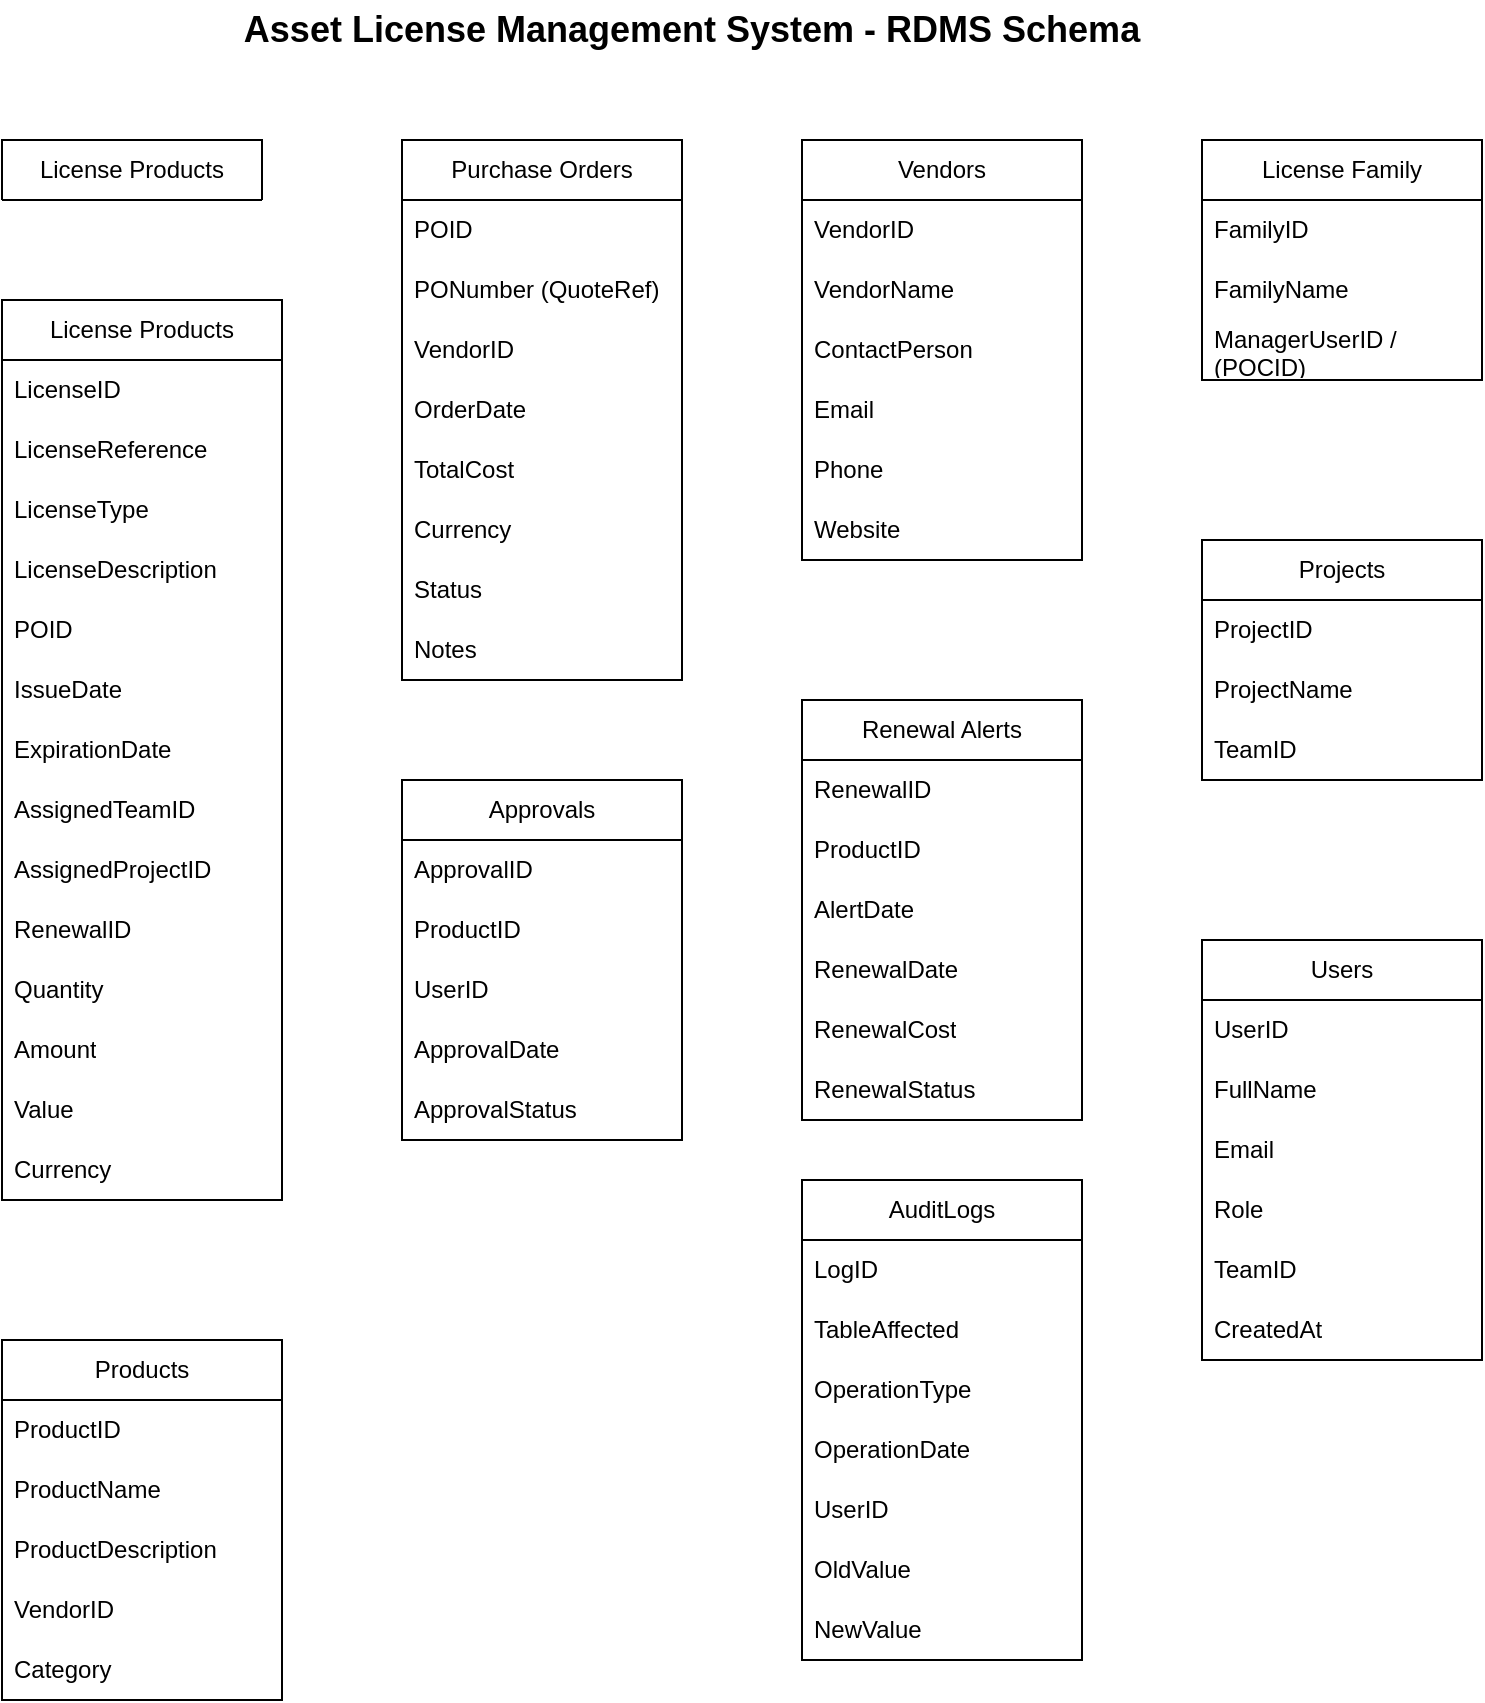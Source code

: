 <mxfile version="24.4.9" type="github">
  <diagram name="Page-1" id="AwN2NWTeC0Hqubax3E_a">
    <mxGraphModel dx="838" dy="867" grid="1" gridSize="10" guides="1" tooltips="1" connect="1" arrows="1" fold="1" page="1" pageScale="1" pageWidth="850" pageHeight="1100" math="0" shadow="0">
      <root>
        <mxCell id="0" />
        <mxCell id="1" parent="0" />
        <mxCell id="puOyItJ5hvdk8ejDy9fV-1" value="License Products" style="swimlane;fontStyle=0;childLayout=stackLayout;horizontal=1;startSize=30;horizontalStack=0;resizeParent=1;resizeParentMax=0;resizeLast=0;collapsible=1;marginBottom=0;whiteSpace=wrap;html=1;" vertex="1" collapsed="1" parent="1">
          <mxGeometry x="80" y="80" width="130" height="30" as="geometry">
            <mxRectangle x="80" y="80" width="140" height="510" as="alternateBounds" />
          </mxGeometry>
        </mxCell>
        <mxCell id="puOyItJ5hvdk8ejDy9fV-16" value="ProductID" style="text;strokeColor=none;fillColor=none;align=left;verticalAlign=middle;spacingLeft=4;spacingRight=4;overflow=hidden;points=[[0,0.5],[1,0.5]];portConstraint=eastwest;rotatable=0;whiteSpace=wrap;html=1;" vertex="1" parent="puOyItJ5hvdk8ejDy9fV-1">
          <mxGeometry y="30" width="140" height="30" as="geometry" />
        </mxCell>
        <mxCell id="puOyItJ5hvdk8ejDy9fV-2" value="ProductReference" style="text;strokeColor=none;fillColor=none;align=left;verticalAlign=middle;spacingLeft=4;spacingRight=4;overflow=hidden;points=[[0,0.5],[1,0.5]];portConstraint=eastwest;rotatable=0;whiteSpace=wrap;html=1;" vertex="1" parent="puOyItJ5hvdk8ejDy9fV-1">
          <mxGeometry y="60" width="140" height="30" as="geometry" />
        </mxCell>
        <mxCell id="puOyItJ5hvdk8ejDy9fV-17" value="ProductName" style="text;strokeColor=none;fillColor=none;align=left;verticalAlign=middle;spacingLeft=4;spacingRight=4;overflow=hidden;points=[[0,0.5],[1,0.5]];portConstraint=eastwest;rotatable=0;whiteSpace=wrap;html=1;" vertex="1" parent="puOyItJ5hvdk8ejDy9fV-1">
          <mxGeometry y="90" width="140" height="30" as="geometry" />
        </mxCell>
        <mxCell id="puOyItJ5hvdk8ejDy9fV-3" value="ProductDescription" style="text;strokeColor=none;fillColor=none;align=left;verticalAlign=middle;spacingLeft=4;spacingRight=4;overflow=hidden;points=[[0,0.5],[1,0.5]];portConstraint=eastwest;rotatable=0;whiteSpace=wrap;html=1;" vertex="1" parent="puOyItJ5hvdk8ejDy9fV-1">
          <mxGeometry y="120" width="140" height="30" as="geometry" />
        </mxCell>
        <mxCell id="puOyItJ5hvdk8ejDy9fV-15" value="VendorID" style="text;strokeColor=none;fillColor=none;align=left;verticalAlign=middle;spacingLeft=4;spacingRight=4;overflow=hidden;points=[[0,0.5],[1,0.5]];portConstraint=eastwest;rotatable=0;whiteSpace=wrap;html=1;" vertex="1" parent="puOyItJ5hvdk8ejDy9fV-1">
          <mxGeometry y="150" width="140" height="30" as="geometry" />
        </mxCell>
        <mxCell id="puOyItJ5hvdk8ejDy9fV-14" value="PurchaseOrderID" style="text;strokeColor=none;fillColor=none;align=left;verticalAlign=middle;spacingLeft=4;spacingRight=4;overflow=hidden;points=[[0,0.5],[1,0.5]];portConstraint=eastwest;rotatable=0;whiteSpace=wrap;html=1;" vertex="1" parent="puOyItJ5hvdk8ejDy9fV-1">
          <mxGeometry y="180" width="140" height="30" as="geometry" />
        </mxCell>
        <mxCell id="puOyItJ5hvdk8ejDy9fV-19" value="AssignedTeamID" style="text;strokeColor=none;fillColor=none;align=left;verticalAlign=middle;spacingLeft=4;spacingRight=4;overflow=hidden;points=[[0,0.5],[1,0.5]];portConstraint=eastwest;rotatable=0;whiteSpace=wrap;html=1;" vertex="1" parent="puOyItJ5hvdk8ejDy9fV-1">
          <mxGeometry y="210" width="140" height="30" as="geometry" />
        </mxCell>
        <mxCell id="puOyItJ5hvdk8ejDy9fV-20" value="AssignedProjectID" style="text;strokeColor=none;fillColor=none;align=left;verticalAlign=middle;spacingLeft=4;spacingRight=4;overflow=hidden;points=[[0,0.5],[1,0.5]];portConstraint=eastwest;rotatable=0;whiteSpace=wrap;html=1;" vertex="1" parent="puOyItJ5hvdk8ejDy9fV-1">
          <mxGeometry y="240" width="140" height="30" as="geometry" />
        </mxCell>
        <mxCell id="puOyItJ5hvdk8ejDy9fV-21" value="ActivationDate" style="text;strokeColor=none;fillColor=none;align=left;verticalAlign=middle;spacingLeft=4;spacingRight=4;overflow=hidden;points=[[0,0.5],[1,0.5]];portConstraint=eastwest;rotatable=0;whiteSpace=wrap;html=1;" vertex="1" parent="puOyItJ5hvdk8ejDy9fV-1">
          <mxGeometry y="270" width="140" height="30" as="geometry" />
        </mxCell>
        <mxCell id="puOyItJ5hvdk8ejDy9fV-22" value="ExpirationDate" style="text;strokeColor=none;fillColor=none;align=left;verticalAlign=middle;spacingLeft=4;spacingRight=4;overflow=hidden;points=[[0,0.5],[1,0.5]];portConstraint=eastwest;rotatable=0;whiteSpace=wrap;html=1;" vertex="1" parent="puOyItJ5hvdk8ejDy9fV-1">
          <mxGeometry y="300" width="140" height="30" as="geometry" />
        </mxCell>
        <mxCell id="puOyItJ5hvdk8ejDy9fV-23" value="LicenseType" style="text;strokeColor=none;fillColor=none;align=left;verticalAlign=middle;spacingLeft=4;spacingRight=4;overflow=hidden;points=[[0,0.5],[1,0.5]];portConstraint=eastwest;rotatable=0;whiteSpace=wrap;html=1;" vertex="1" parent="puOyItJ5hvdk8ejDy9fV-1">
          <mxGeometry y="330" width="140" height="30" as="geometry" />
        </mxCell>
        <mxCell id="puOyItJ5hvdk8ejDy9fV-24" value="RenewalID" style="text;strokeColor=none;fillColor=none;align=left;verticalAlign=middle;spacingLeft=4;spacingRight=4;overflow=hidden;points=[[0,0.5],[1,0.5]];portConstraint=eastwest;rotatable=0;whiteSpace=wrap;html=1;" vertex="1" parent="puOyItJ5hvdk8ejDy9fV-1">
          <mxGeometry y="360" width="140" height="30" as="geometry" />
        </mxCell>
        <mxCell id="puOyItJ5hvdk8ejDy9fV-18" value="Quantity" style="text;strokeColor=none;fillColor=none;align=left;verticalAlign=middle;spacingLeft=4;spacingRight=4;overflow=hidden;points=[[0,0.5],[1,0.5]];portConstraint=eastwest;rotatable=0;whiteSpace=wrap;html=1;" vertex="1" parent="puOyItJ5hvdk8ejDy9fV-1">
          <mxGeometry y="390" width="140" height="30" as="geometry" />
        </mxCell>
        <mxCell id="puOyItJ5hvdk8ejDy9fV-26" value="Amount" style="text;strokeColor=none;fillColor=none;align=left;verticalAlign=middle;spacingLeft=4;spacingRight=4;overflow=hidden;points=[[0,0.5],[1,0.5]];portConstraint=eastwest;rotatable=0;whiteSpace=wrap;html=1;" vertex="1" parent="puOyItJ5hvdk8ejDy9fV-1">
          <mxGeometry y="420" width="140" height="30" as="geometry" />
        </mxCell>
        <mxCell id="puOyItJ5hvdk8ejDy9fV-25" value="Value" style="text;strokeColor=none;fillColor=none;align=left;verticalAlign=middle;spacingLeft=4;spacingRight=4;overflow=hidden;points=[[0,0.5],[1,0.5]];portConstraint=eastwest;rotatable=0;whiteSpace=wrap;html=1;" vertex="1" parent="puOyItJ5hvdk8ejDy9fV-1">
          <mxGeometry y="450" width="140" height="30" as="geometry" />
        </mxCell>
        <mxCell id="puOyItJ5hvdk8ejDy9fV-27" value="Currency" style="text;strokeColor=none;fillColor=none;align=left;verticalAlign=middle;spacingLeft=4;spacingRight=4;overflow=hidden;points=[[0,0.5],[1,0.5]];portConstraint=eastwest;rotatable=0;whiteSpace=wrap;html=1;" vertex="1" parent="puOyItJ5hvdk8ejDy9fV-1">
          <mxGeometry y="480" width="140" height="30" as="geometry" />
        </mxCell>
        <mxCell id="puOyItJ5hvdk8ejDy9fV-5" value="Purchase Orders" style="swimlane;fontStyle=0;childLayout=stackLayout;horizontal=1;startSize=30;horizontalStack=0;resizeParent=1;resizeParentMax=0;resizeLast=0;collapsible=1;marginBottom=0;whiteSpace=wrap;html=1;" vertex="1" parent="1">
          <mxGeometry x="280" y="80" width="140" height="270" as="geometry" />
        </mxCell>
        <mxCell id="puOyItJ5hvdk8ejDy9fV-6" value="POID" style="text;strokeColor=none;fillColor=none;align=left;verticalAlign=middle;spacingLeft=4;spacingRight=4;overflow=hidden;points=[[0,0.5],[1,0.5]];portConstraint=eastwest;rotatable=0;whiteSpace=wrap;html=1;" vertex="1" parent="puOyItJ5hvdk8ejDy9fV-5">
          <mxGeometry y="30" width="140" height="30" as="geometry" />
        </mxCell>
        <mxCell id="puOyItJ5hvdk8ejDy9fV-37" value="PONumber (QuoteRef)" style="text;strokeColor=none;fillColor=none;align=left;verticalAlign=middle;spacingLeft=4;spacingRight=4;overflow=hidden;points=[[0,0.5],[1,0.5]];portConstraint=eastwest;rotatable=0;whiteSpace=wrap;html=1;" vertex="1" parent="puOyItJ5hvdk8ejDy9fV-5">
          <mxGeometry y="60" width="140" height="30" as="geometry" />
        </mxCell>
        <mxCell id="puOyItJ5hvdk8ejDy9fV-36" value="VendorID" style="text;strokeColor=none;fillColor=none;align=left;verticalAlign=middle;spacingLeft=4;spacingRight=4;overflow=hidden;points=[[0,0.5],[1,0.5]];portConstraint=eastwest;rotatable=0;whiteSpace=wrap;html=1;" vertex="1" parent="puOyItJ5hvdk8ejDy9fV-5">
          <mxGeometry y="90" width="140" height="30" as="geometry" />
        </mxCell>
        <mxCell id="puOyItJ5hvdk8ejDy9fV-35" value="OrderDate" style="text;strokeColor=none;fillColor=none;align=left;verticalAlign=middle;spacingLeft=4;spacingRight=4;overflow=hidden;points=[[0,0.5],[1,0.5]];portConstraint=eastwest;rotatable=0;whiteSpace=wrap;html=1;" vertex="1" parent="puOyItJ5hvdk8ejDy9fV-5">
          <mxGeometry y="120" width="140" height="30" as="geometry" />
        </mxCell>
        <mxCell id="puOyItJ5hvdk8ejDy9fV-34" value="TotalCost" style="text;strokeColor=none;fillColor=none;align=left;verticalAlign=middle;spacingLeft=4;spacingRight=4;overflow=hidden;points=[[0,0.5],[1,0.5]];portConstraint=eastwest;rotatable=0;whiteSpace=wrap;html=1;" vertex="1" parent="puOyItJ5hvdk8ejDy9fV-5">
          <mxGeometry y="150" width="140" height="30" as="geometry" />
        </mxCell>
        <mxCell id="puOyItJ5hvdk8ejDy9fV-33" value="Currency" style="text;strokeColor=none;fillColor=none;align=left;verticalAlign=middle;spacingLeft=4;spacingRight=4;overflow=hidden;points=[[0,0.5],[1,0.5]];portConstraint=eastwest;rotatable=0;whiteSpace=wrap;html=1;" vertex="1" parent="puOyItJ5hvdk8ejDy9fV-5">
          <mxGeometry y="180" width="140" height="30" as="geometry" />
        </mxCell>
        <mxCell id="puOyItJ5hvdk8ejDy9fV-32" value="Status" style="text;strokeColor=none;fillColor=none;align=left;verticalAlign=middle;spacingLeft=4;spacingRight=4;overflow=hidden;points=[[0,0.5],[1,0.5]];portConstraint=eastwest;rotatable=0;whiteSpace=wrap;html=1;" vertex="1" parent="puOyItJ5hvdk8ejDy9fV-5">
          <mxGeometry y="210" width="140" height="30" as="geometry" />
        </mxCell>
        <mxCell id="puOyItJ5hvdk8ejDy9fV-31" value="Notes" style="text;strokeColor=none;fillColor=none;align=left;verticalAlign=middle;spacingLeft=4;spacingRight=4;overflow=hidden;points=[[0,0.5],[1,0.5]];portConstraint=eastwest;rotatable=0;whiteSpace=wrap;html=1;" vertex="1" parent="puOyItJ5hvdk8ejDy9fV-5">
          <mxGeometry y="240" width="140" height="30" as="geometry" />
        </mxCell>
        <mxCell id="puOyItJ5hvdk8ejDy9fV-8" value="Vendors" style="swimlane;fontStyle=0;childLayout=stackLayout;horizontal=1;startSize=30;horizontalStack=0;resizeParent=1;resizeParentMax=0;resizeLast=0;collapsible=1;marginBottom=0;whiteSpace=wrap;html=1;" vertex="1" parent="1">
          <mxGeometry x="480" y="80" width="140" height="210" as="geometry" />
        </mxCell>
        <mxCell id="puOyItJ5hvdk8ejDy9fV-9" value="VendorID" style="text;strokeColor=none;fillColor=none;align=left;verticalAlign=middle;spacingLeft=4;spacingRight=4;overflow=hidden;points=[[0,0.5],[1,0.5]];portConstraint=eastwest;rotatable=0;whiteSpace=wrap;html=1;" vertex="1" parent="puOyItJ5hvdk8ejDy9fV-8">
          <mxGeometry y="30" width="140" height="30" as="geometry" />
        </mxCell>
        <mxCell id="puOyItJ5hvdk8ejDy9fV-10" value="VendorName" style="text;strokeColor=none;fillColor=none;align=left;verticalAlign=middle;spacingLeft=4;spacingRight=4;overflow=hidden;points=[[0,0.5],[1,0.5]];portConstraint=eastwest;rotatable=0;whiteSpace=wrap;html=1;" vertex="1" parent="puOyItJ5hvdk8ejDy9fV-8">
          <mxGeometry y="60" width="140" height="30" as="geometry" />
        </mxCell>
        <mxCell id="puOyItJ5hvdk8ejDy9fV-11" value="ContactPerson" style="text;strokeColor=none;fillColor=none;align=left;verticalAlign=middle;spacingLeft=4;spacingRight=4;overflow=hidden;points=[[0,0.5],[1,0.5]];portConstraint=eastwest;rotatable=0;whiteSpace=wrap;html=1;" vertex="1" parent="puOyItJ5hvdk8ejDy9fV-8">
          <mxGeometry y="90" width="140" height="30" as="geometry" />
        </mxCell>
        <mxCell id="puOyItJ5hvdk8ejDy9fV-13" value="Email" style="text;strokeColor=none;fillColor=none;align=left;verticalAlign=middle;spacingLeft=4;spacingRight=4;overflow=hidden;points=[[0,0.5],[1,0.5]];portConstraint=eastwest;rotatable=0;whiteSpace=wrap;html=1;" vertex="1" parent="puOyItJ5hvdk8ejDy9fV-8">
          <mxGeometry y="120" width="140" height="30" as="geometry" />
        </mxCell>
        <mxCell id="puOyItJ5hvdk8ejDy9fV-41" value="Phone" style="text;strokeColor=none;fillColor=none;align=left;verticalAlign=middle;spacingLeft=4;spacingRight=4;overflow=hidden;points=[[0,0.5],[1,0.5]];portConstraint=eastwest;rotatable=0;whiteSpace=wrap;html=1;" vertex="1" parent="puOyItJ5hvdk8ejDy9fV-8">
          <mxGeometry y="150" width="140" height="30" as="geometry" />
        </mxCell>
        <mxCell id="puOyItJ5hvdk8ejDy9fV-40" value="Website" style="text;strokeColor=none;fillColor=none;align=left;verticalAlign=middle;spacingLeft=4;spacingRight=4;overflow=hidden;points=[[0,0.5],[1,0.5]];portConstraint=eastwest;rotatable=0;whiteSpace=wrap;html=1;" vertex="1" parent="puOyItJ5hvdk8ejDy9fV-8">
          <mxGeometry y="180" width="140" height="30" as="geometry" />
        </mxCell>
        <mxCell id="puOyItJ5hvdk8ejDy9fV-43" value="License Family" style="swimlane;fontStyle=0;childLayout=stackLayout;horizontal=1;startSize=30;horizontalStack=0;resizeParent=1;resizeParentMax=0;resizeLast=0;collapsible=1;marginBottom=0;whiteSpace=wrap;html=1;" vertex="1" parent="1">
          <mxGeometry x="680" y="80" width="140" height="120" as="geometry" />
        </mxCell>
        <mxCell id="puOyItJ5hvdk8ejDy9fV-44" value="FamilyID" style="text;strokeColor=none;fillColor=none;align=left;verticalAlign=middle;spacingLeft=4;spacingRight=4;overflow=hidden;points=[[0,0.5],[1,0.5]];portConstraint=eastwest;rotatable=0;whiteSpace=wrap;html=1;" vertex="1" parent="puOyItJ5hvdk8ejDy9fV-43">
          <mxGeometry y="30" width="140" height="30" as="geometry" />
        </mxCell>
        <mxCell id="puOyItJ5hvdk8ejDy9fV-45" value="FamilyName" style="text;strokeColor=none;fillColor=none;align=left;verticalAlign=middle;spacingLeft=4;spacingRight=4;overflow=hidden;points=[[0,0.5],[1,0.5]];portConstraint=eastwest;rotatable=0;whiteSpace=wrap;html=1;" vertex="1" parent="puOyItJ5hvdk8ejDy9fV-43">
          <mxGeometry y="60" width="140" height="30" as="geometry" />
        </mxCell>
        <mxCell id="puOyItJ5hvdk8ejDy9fV-46" value="ManagerUserID /&amp;nbsp; (POCID)" style="text;strokeColor=none;fillColor=none;align=left;verticalAlign=middle;spacingLeft=4;spacingRight=4;overflow=hidden;points=[[0,0.5],[1,0.5]];portConstraint=eastwest;rotatable=0;whiteSpace=wrap;html=1;" vertex="1" parent="puOyItJ5hvdk8ejDy9fV-43">
          <mxGeometry y="90" width="140" height="30" as="geometry" />
        </mxCell>
        <mxCell id="puOyItJ5hvdk8ejDy9fV-51" value="Projects" style="swimlane;fontStyle=0;childLayout=stackLayout;horizontal=1;startSize=30;horizontalStack=0;resizeParent=1;resizeParentMax=0;resizeLast=0;collapsible=1;marginBottom=0;whiteSpace=wrap;html=1;" vertex="1" parent="1">
          <mxGeometry x="680" y="280" width="140" height="120" as="geometry" />
        </mxCell>
        <mxCell id="puOyItJ5hvdk8ejDy9fV-52" value="ProjectID" style="text;strokeColor=none;fillColor=none;align=left;verticalAlign=middle;spacingLeft=4;spacingRight=4;overflow=hidden;points=[[0,0.5],[1,0.5]];portConstraint=eastwest;rotatable=0;whiteSpace=wrap;html=1;" vertex="1" parent="puOyItJ5hvdk8ejDy9fV-51">
          <mxGeometry y="30" width="140" height="30" as="geometry" />
        </mxCell>
        <mxCell id="puOyItJ5hvdk8ejDy9fV-53" value="ProjectName" style="text;strokeColor=none;fillColor=none;align=left;verticalAlign=middle;spacingLeft=4;spacingRight=4;overflow=hidden;points=[[0,0.5],[1,0.5]];portConstraint=eastwest;rotatable=0;whiteSpace=wrap;html=1;" vertex="1" parent="puOyItJ5hvdk8ejDy9fV-51">
          <mxGeometry y="60" width="140" height="30" as="geometry" />
        </mxCell>
        <mxCell id="puOyItJ5hvdk8ejDy9fV-54" value="TeamID" style="text;strokeColor=none;fillColor=none;align=left;verticalAlign=middle;spacingLeft=4;spacingRight=4;overflow=hidden;points=[[0,0.5],[1,0.5]];portConstraint=eastwest;rotatable=0;whiteSpace=wrap;html=1;" vertex="1" parent="puOyItJ5hvdk8ejDy9fV-51">
          <mxGeometry y="90" width="140" height="30" as="geometry" />
        </mxCell>
        <mxCell id="puOyItJ5hvdk8ejDy9fV-56" value="Users" style="swimlane;fontStyle=0;childLayout=stackLayout;horizontal=1;startSize=30;horizontalStack=0;resizeParent=1;resizeParentMax=0;resizeLast=0;collapsible=1;marginBottom=0;whiteSpace=wrap;html=1;" vertex="1" parent="1">
          <mxGeometry x="680" y="480" width="140" height="210" as="geometry" />
        </mxCell>
        <mxCell id="puOyItJ5hvdk8ejDy9fV-57" value="UserID" style="text;strokeColor=none;fillColor=none;align=left;verticalAlign=middle;spacingLeft=4;spacingRight=4;overflow=hidden;points=[[0,0.5],[1,0.5]];portConstraint=eastwest;rotatable=0;whiteSpace=wrap;html=1;" vertex="1" parent="puOyItJ5hvdk8ejDy9fV-56">
          <mxGeometry y="30" width="140" height="30" as="geometry" />
        </mxCell>
        <mxCell id="puOyItJ5hvdk8ejDy9fV-58" value="FullName" style="text;strokeColor=none;fillColor=none;align=left;verticalAlign=middle;spacingLeft=4;spacingRight=4;overflow=hidden;points=[[0,0.5],[1,0.5]];portConstraint=eastwest;rotatable=0;whiteSpace=wrap;html=1;" vertex="1" parent="puOyItJ5hvdk8ejDy9fV-56">
          <mxGeometry y="60" width="140" height="30" as="geometry" />
        </mxCell>
        <mxCell id="puOyItJ5hvdk8ejDy9fV-59" value="Email" style="text;strokeColor=none;fillColor=none;align=left;verticalAlign=middle;spacingLeft=4;spacingRight=4;overflow=hidden;points=[[0,0.5],[1,0.5]];portConstraint=eastwest;rotatable=0;whiteSpace=wrap;html=1;" vertex="1" parent="puOyItJ5hvdk8ejDy9fV-56">
          <mxGeometry y="90" width="140" height="30" as="geometry" />
        </mxCell>
        <mxCell id="puOyItJ5hvdk8ejDy9fV-60" value="Role" style="text;strokeColor=none;fillColor=none;align=left;verticalAlign=middle;spacingLeft=4;spacingRight=4;overflow=hidden;points=[[0,0.5],[1,0.5]];portConstraint=eastwest;rotatable=0;whiteSpace=wrap;html=1;" vertex="1" parent="puOyItJ5hvdk8ejDy9fV-56">
          <mxGeometry y="120" width="140" height="30" as="geometry" />
        </mxCell>
        <mxCell id="puOyItJ5hvdk8ejDy9fV-71" value="TeamID" style="text;strokeColor=none;fillColor=none;align=left;verticalAlign=middle;spacingLeft=4;spacingRight=4;overflow=hidden;points=[[0,0.5],[1,0.5]];portConstraint=eastwest;rotatable=0;whiteSpace=wrap;html=1;" vertex="1" parent="puOyItJ5hvdk8ejDy9fV-56">
          <mxGeometry y="150" width="140" height="30" as="geometry" />
        </mxCell>
        <mxCell id="puOyItJ5hvdk8ejDy9fV-70" value="CreatedAt" style="text;strokeColor=none;fillColor=none;align=left;verticalAlign=middle;spacingLeft=4;spacingRight=4;overflow=hidden;points=[[0,0.5],[1,0.5]];portConstraint=eastwest;rotatable=0;whiteSpace=wrap;html=1;" vertex="1" parent="puOyItJ5hvdk8ejDy9fV-56">
          <mxGeometry y="180" width="140" height="30" as="geometry" />
        </mxCell>
        <mxCell id="puOyItJ5hvdk8ejDy9fV-61" value="Renewal Alerts" style="swimlane;fontStyle=0;childLayout=stackLayout;horizontal=1;startSize=30;horizontalStack=0;resizeParent=1;resizeParentMax=0;resizeLast=0;collapsible=1;marginBottom=0;whiteSpace=wrap;html=1;" vertex="1" parent="1">
          <mxGeometry x="480" y="360" width="140" height="210" as="geometry" />
        </mxCell>
        <mxCell id="puOyItJ5hvdk8ejDy9fV-62" value="RenewalID" style="text;strokeColor=none;fillColor=none;align=left;verticalAlign=middle;spacingLeft=4;spacingRight=4;overflow=hidden;points=[[0,0.5],[1,0.5]];portConstraint=eastwest;rotatable=0;whiteSpace=wrap;html=1;" vertex="1" parent="puOyItJ5hvdk8ejDy9fV-61">
          <mxGeometry y="30" width="140" height="30" as="geometry" />
        </mxCell>
        <mxCell id="puOyItJ5hvdk8ejDy9fV-63" value="ProductID" style="text;strokeColor=none;fillColor=none;align=left;verticalAlign=middle;spacingLeft=4;spacingRight=4;overflow=hidden;points=[[0,0.5],[1,0.5]];portConstraint=eastwest;rotatable=0;whiteSpace=wrap;html=1;" vertex="1" parent="puOyItJ5hvdk8ejDy9fV-61">
          <mxGeometry y="60" width="140" height="30" as="geometry" />
        </mxCell>
        <mxCell id="puOyItJ5hvdk8ejDy9fV-64" value="AlertDate" style="text;strokeColor=none;fillColor=none;align=left;verticalAlign=middle;spacingLeft=4;spacingRight=4;overflow=hidden;points=[[0,0.5],[1,0.5]];portConstraint=eastwest;rotatable=0;whiteSpace=wrap;html=1;" vertex="1" parent="puOyItJ5hvdk8ejDy9fV-61">
          <mxGeometry y="90" width="140" height="30" as="geometry" />
        </mxCell>
        <mxCell id="puOyItJ5hvdk8ejDy9fV-79" value="RenewalDate" style="text;strokeColor=none;fillColor=none;align=left;verticalAlign=middle;spacingLeft=4;spacingRight=4;overflow=hidden;points=[[0,0.5],[1,0.5]];portConstraint=eastwest;rotatable=0;whiteSpace=wrap;html=1;" vertex="1" parent="puOyItJ5hvdk8ejDy9fV-61">
          <mxGeometry y="120" width="140" height="30" as="geometry" />
        </mxCell>
        <mxCell id="puOyItJ5hvdk8ejDy9fV-80" value="RenewalCost" style="text;strokeColor=none;fillColor=none;align=left;verticalAlign=middle;spacingLeft=4;spacingRight=4;overflow=hidden;points=[[0,0.5],[1,0.5]];portConstraint=eastwest;rotatable=0;whiteSpace=wrap;html=1;" vertex="1" parent="puOyItJ5hvdk8ejDy9fV-61">
          <mxGeometry y="150" width="140" height="30" as="geometry" />
        </mxCell>
        <mxCell id="puOyItJ5hvdk8ejDy9fV-65" value="RenewalStatus" style="text;strokeColor=none;fillColor=none;align=left;verticalAlign=middle;spacingLeft=4;spacingRight=4;overflow=hidden;points=[[0,0.5],[1,0.5]];portConstraint=eastwest;rotatable=0;whiteSpace=wrap;html=1;" vertex="1" parent="puOyItJ5hvdk8ejDy9fV-61">
          <mxGeometry y="180" width="140" height="30" as="geometry" />
        </mxCell>
        <mxCell id="puOyItJ5hvdk8ejDy9fV-69" value="&lt;b style=&quot;&quot;&gt;&lt;font style=&quot;font-size: 18px;&quot;&gt;Asset License Management System - RDMS Schema&lt;/font&gt;&lt;/b&gt;" style="text;html=1;align=center;verticalAlign=middle;whiteSpace=wrap;rounded=0;" vertex="1" parent="1">
          <mxGeometry x="150" y="10" width="550" height="30" as="geometry" />
        </mxCell>
        <mxCell id="puOyItJ5hvdk8ejDy9fV-72" value="AuditLogs" style="swimlane;fontStyle=0;childLayout=stackLayout;horizontal=1;startSize=30;horizontalStack=0;resizeParent=1;resizeParentMax=0;resizeLast=0;collapsible=1;marginBottom=0;whiteSpace=wrap;html=1;" vertex="1" parent="1">
          <mxGeometry x="480" y="600" width="140" height="240" as="geometry" />
        </mxCell>
        <mxCell id="puOyItJ5hvdk8ejDy9fV-73" value="LogID" style="text;strokeColor=none;fillColor=none;align=left;verticalAlign=middle;spacingLeft=4;spacingRight=4;overflow=hidden;points=[[0,0.5],[1,0.5]];portConstraint=eastwest;rotatable=0;whiteSpace=wrap;html=1;" vertex="1" parent="puOyItJ5hvdk8ejDy9fV-72">
          <mxGeometry y="30" width="140" height="30" as="geometry" />
        </mxCell>
        <mxCell id="puOyItJ5hvdk8ejDy9fV-74" value="TableAffected" style="text;strokeColor=none;fillColor=none;align=left;verticalAlign=middle;spacingLeft=4;spacingRight=4;overflow=hidden;points=[[0,0.5],[1,0.5]];portConstraint=eastwest;rotatable=0;whiteSpace=wrap;html=1;" vertex="1" parent="puOyItJ5hvdk8ejDy9fV-72">
          <mxGeometry y="60" width="140" height="30" as="geometry" />
        </mxCell>
        <mxCell id="puOyItJ5hvdk8ejDy9fV-75" value="OperationType" style="text;strokeColor=none;fillColor=none;align=left;verticalAlign=middle;spacingLeft=4;spacingRight=4;overflow=hidden;points=[[0,0.5],[1,0.5]];portConstraint=eastwest;rotatable=0;whiteSpace=wrap;html=1;" vertex="1" parent="puOyItJ5hvdk8ejDy9fV-72">
          <mxGeometry y="90" width="140" height="30" as="geometry" />
        </mxCell>
        <mxCell id="puOyItJ5hvdk8ejDy9fV-76" value="OperationDate" style="text;strokeColor=none;fillColor=none;align=left;verticalAlign=middle;spacingLeft=4;spacingRight=4;overflow=hidden;points=[[0,0.5],[1,0.5]];portConstraint=eastwest;rotatable=0;whiteSpace=wrap;html=1;" vertex="1" parent="puOyItJ5hvdk8ejDy9fV-72">
          <mxGeometry y="120" width="140" height="30" as="geometry" />
        </mxCell>
        <mxCell id="puOyItJ5hvdk8ejDy9fV-88" value="UserID" style="text;strokeColor=none;fillColor=none;align=left;verticalAlign=middle;spacingLeft=4;spacingRight=4;overflow=hidden;points=[[0,0.5],[1,0.5]];portConstraint=eastwest;rotatable=0;whiteSpace=wrap;html=1;" vertex="1" parent="puOyItJ5hvdk8ejDy9fV-72">
          <mxGeometry y="150" width="140" height="30" as="geometry" />
        </mxCell>
        <mxCell id="puOyItJ5hvdk8ejDy9fV-77" value="OldValue" style="text;strokeColor=none;fillColor=none;align=left;verticalAlign=middle;spacingLeft=4;spacingRight=4;overflow=hidden;points=[[0,0.5],[1,0.5]];portConstraint=eastwest;rotatable=0;whiteSpace=wrap;html=1;" vertex="1" parent="puOyItJ5hvdk8ejDy9fV-72">
          <mxGeometry y="180" width="140" height="30" as="geometry" />
        </mxCell>
        <mxCell id="puOyItJ5hvdk8ejDy9fV-78" value="NewValue" style="text;strokeColor=none;fillColor=none;align=left;verticalAlign=middle;spacingLeft=4;spacingRight=4;overflow=hidden;points=[[0,0.5],[1,0.5]];portConstraint=eastwest;rotatable=0;whiteSpace=wrap;html=1;" vertex="1" parent="puOyItJ5hvdk8ejDy9fV-72">
          <mxGeometry y="210" width="140" height="30" as="geometry" />
        </mxCell>
        <mxCell id="puOyItJ5hvdk8ejDy9fV-81" value="Approvals" style="swimlane;fontStyle=0;childLayout=stackLayout;horizontal=1;startSize=30;horizontalStack=0;resizeParent=1;resizeParentMax=0;resizeLast=0;collapsible=1;marginBottom=0;whiteSpace=wrap;html=1;" vertex="1" parent="1">
          <mxGeometry x="280" y="400" width="140" height="180" as="geometry" />
        </mxCell>
        <mxCell id="puOyItJ5hvdk8ejDy9fV-82" value="ApprovalID" style="text;strokeColor=none;fillColor=none;align=left;verticalAlign=middle;spacingLeft=4;spacingRight=4;overflow=hidden;points=[[0,0.5],[1,0.5]];portConstraint=eastwest;rotatable=0;whiteSpace=wrap;html=1;" vertex="1" parent="puOyItJ5hvdk8ejDy9fV-81">
          <mxGeometry y="30" width="140" height="30" as="geometry" />
        </mxCell>
        <mxCell id="puOyItJ5hvdk8ejDy9fV-83" value="ProductID" style="text;strokeColor=none;fillColor=none;align=left;verticalAlign=middle;spacingLeft=4;spacingRight=4;overflow=hidden;points=[[0,0.5],[1,0.5]];portConstraint=eastwest;rotatable=0;whiteSpace=wrap;html=1;" vertex="1" parent="puOyItJ5hvdk8ejDy9fV-81">
          <mxGeometry y="60" width="140" height="30" as="geometry" />
        </mxCell>
        <mxCell id="puOyItJ5hvdk8ejDy9fV-84" value="UserID" style="text;strokeColor=none;fillColor=none;align=left;verticalAlign=middle;spacingLeft=4;spacingRight=4;overflow=hidden;points=[[0,0.5],[1,0.5]];portConstraint=eastwest;rotatable=0;whiteSpace=wrap;html=1;" vertex="1" parent="puOyItJ5hvdk8ejDy9fV-81">
          <mxGeometry y="90" width="140" height="30" as="geometry" />
        </mxCell>
        <mxCell id="puOyItJ5hvdk8ejDy9fV-85" value="ApprovalDate" style="text;strokeColor=none;fillColor=none;align=left;verticalAlign=middle;spacingLeft=4;spacingRight=4;overflow=hidden;points=[[0,0.5],[1,0.5]];portConstraint=eastwest;rotatable=0;whiteSpace=wrap;html=1;" vertex="1" parent="puOyItJ5hvdk8ejDy9fV-81">
          <mxGeometry y="120" width="140" height="30" as="geometry" />
        </mxCell>
        <mxCell id="puOyItJ5hvdk8ejDy9fV-86" value="ApprovalStatus" style="text;strokeColor=none;fillColor=none;align=left;verticalAlign=middle;spacingLeft=4;spacingRight=4;overflow=hidden;points=[[0,0.5],[1,0.5]];portConstraint=eastwest;rotatable=0;whiteSpace=wrap;html=1;" vertex="1" parent="puOyItJ5hvdk8ejDy9fV-81">
          <mxGeometry y="150" width="140" height="30" as="geometry" />
        </mxCell>
        <mxCell id="puOyItJ5hvdk8ejDy9fV-89" value="Products" style="swimlane;fontStyle=0;childLayout=stackLayout;horizontal=1;startSize=30;horizontalStack=0;resizeParent=1;resizeParentMax=0;resizeLast=0;collapsible=1;marginBottom=0;whiteSpace=wrap;html=1;" vertex="1" parent="1">
          <mxGeometry x="80" y="680" width="140" height="180" as="geometry" />
        </mxCell>
        <mxCell id="puOyItJ5hvdk8ejDy9fV-90" value="ProductID" style="text;strokeColor=none;fillColor=none;align=left;verticalAlign=middle;spacingLeft=4;spacingRight=4;overflow=hidden;points=[[0,0.5],[1,0.5]];portConstraint=eastwest;rotatable=0;whiteSpace=wrap;html=1;" vertex="1" parent="puOyItJ5hvdk8ejDy9fV-89">
          <mxGeometry y="30" width="140" height="30" as="geometry" />
        </mxCell>
        <mxCell id="puOyItJ5hvdk8ejDy9fV-91" value="ProductName" style="text;strokeColor=none;fillColor=none;align=left;verticalAlign=middle;spacingLeft=4;spacingRight=4;overflow=hidden;points=[[0,0.5],[1,0.5]];portConstraint=eastwest;rotatable=0;whiteSpace=wrap;html=1;" vertex="1" parent="puOyItJ5hvdk8ejDy9fV-89">
          <mxGeometry y="60" width="140" height="30" as="geometry" />
        </mxCell>
        <mxCell id="puOyItJ5hvdk8ejDy9fV-93" value="ProductDescription" style="text;strokeColor=none;fillColor=none;align=left;verticalAlign=middle;spacingLeft=4;spacingRight=4;overflow=hidden;points=[[0,0.5],[1,0.5]];portConstraint=eastwest;rotatable=0;whiteSpace=wrap;html=1;" vertex="1" parent="puOyItJ5hvdk8ejDy9fV-89">
          <mxGeometry y="90" width="140" height="30" as="geometry" />
        </mxCell>
        <mxCell id="puOyItJ5hvdk8ejDy9fV-94" value="VendorID" style="text;strokeColor=none;fillColor=none;align=left;verticalAlign=middle;spacingLeft=4;spacingRight=4;overflow=hidden;points=[[0,0.5],[1,0.5]];portConstraint=eastwest;rotatable=0;whiteSpace=wrap;html=1;" vertex="1" parent="puOyItJ5hvdk8ejDy9fV-89">
          <mxGeometry y="120" width="140" height="30" as="geometry" />
        </mxCell>
        <mxCell id="puOyItJ5hvdk8ejDy9fV-103" value="Category" style="text;strokeColor=none;fillColor=none;align=left;verticalAlign=middle;spacingLeft=4;spacingRight=4;overflow=hidden;points=[[0,0.5],[1,0.5]];portConstraint=eastwest;rotatable=0;whiteSpace=wrap;html=1;" vertex="1" parent="puOyItJ5hvdk8ejDy9fV-89">
          <mxGeometry y="150" width="140" height="30" as="geometry" />
        </mxCell>
        <mxCell id="puOyItJ5hvdk8ejDy9fV-106" value="License Products" style="swimlane;fontStyle=0;childLayout=stackLayout;horizontal=1;startSize=30;horizontalStack=0;resizeParent=1;resizeParentMax=0;resizeLast=0;collapsible=1;marginBottom=0;whiteSpace=wrap;html=1;" vertex="1" parent="1">
          <mxGeometry x="80" y="160" width="140" height="450" as="geometry" />
        </mxCell>
        <mxCell id="puOyItJ5hvdk8ejDy9fV-107" value="LicenseID" style="text;strokeColor=none;fillColor=none;align=left;verticalAlign=middle;spacingLeft=4;spacingRight=4;overflow=hidden;points=[[0,0.5],[1,0.5]];portConstraint=eastwest;rotatable=0;whiteSpace=wrap;html=1;" vertex="1" parent="puOyItJ5hvdk8ejDy9fV-106">
          <mxGeometry y="30" width="140" height="30" as="geometry" />
        </mxCell>
        <mxCell id="puOyItJ5hvdk8ejDy9fV-108" value="LicenseReference" style="text;strokeColor=none;fillColor=none;align=left;verticalAlign=middle;spacingLeft=4;spacingRight=4;overflow=hidden;points=[[0,0.5],[1,0.5]];portConstraint=eastwest;rotatable=0;whiteSpace=wrap;html=1;" vertex="1" parent="puOyItJ5hvdk8ejDy9fV-106">
          <mxGeometry y="60" width="140" height="30" as="geometry" />
        </mxCell>
        <mxCell id="puOyItJ5hvdk8ejDy9fV-109" value="LicenseType" style="text;strokeColor=none;fillColor=none;align=left;verticalAlign=middle;spacingLeft=4;spacingRight=4;overflow=hidden;points=[[0,0.5],[1,0.5]];portConstraint=eastwest;rotatable=0;whiteSpace=wrap;html=1;" vertex="1" parent="puOyItJ5hvdk8ejDy9fV-106">
          <mxGeometry y="90" width="140" height="30" as="geometry" />
        </mxCell>
        <mxCell id="puOyItJ5hvdk8ejDy9fV-110" value="LicenseDescription" style="text;strokeColor=none;fillColor=none;align=left;verticalAlign=middle;spacingLeft=4;spacingRight=4;overflow=hidden;points=[[0,0.5],[1,0.5]];portConstraint=eastwest;rotatable=0;whiteSpace=wrap;html=1;" vertex="1" parent="puOyItJ5hvdk8ejDy9fV-106">
          <mxGeometry y="120" width="140" height="30" as="geometry" />
        </mxCell>
        <mxCell id="puOyItJ5hvdk8ejDy9fV-111" value="POID" style="text;strokeColor=none;fillColor=none;align=left;verticalAlign=middle;spacingLeft=4;spacingRight=4;overflow=hidden;points=[[0,0.5],[1,0.5]];portConstraint=eastwest;rotatable=0;whiteSpace=wrap;html=1;" vertex="1" parent="puOyItJ5hvdk8ejDy9fV-106">
          <mxGeometry y="150" width="140" height="30" as="geometry" />
        </mxCell>
        <mxCell id="puOyItJ5hvdk8ejDy9fV-112" value="IssueDate" style="text;strokeColor=none;fillColor=none;align=left;verticalAlign=middle;spacingLeft=4;spacingRight=4;overflow=hidden;points=[[0,0.5],[1,0.5]];portConstraint=eastwest;rotatable=0;whiteSpace=wrap;html=1;" vertex="1" parent="puOyItJ5hvdk8ejDy9fV-106">
          <mxGeometry y="180" width="140" height="30" as="geometry" />
        </mxCell>
        <mxCell id="puOyItJ5hvdk8ejDy9fV-116" value="ExpirationDate" style="text;strokeColor=none;fillColor=none;align=left;verticalAlign=middle;spacingLeft=4;spacingRight=4;overflow=hidden;points=[[0,0.5],[1,0.5]];portConstraint=eastwest;rotatable=0;whiteSpace=wrap;html=1;" vertex="1" parent="puOyItJ5hvdk8ejDy9fV-106">
          <mxGeometry y="210" width="140" height="30" as="geometry" />
        </mxCell>
        <mxCell id="puOyItJ5hvdk8ejDy9fV-113" value="AssignedTeamID" style="text;strokeColor=none;fillColor=none;align=left;verticalAlign=middle;spacingLeft=4;spacingRight=4;overflow=hidden;points=[[0,0.5],[1,0.5]];portConstraint=eastwest;rotatable=0;whiteSpace=wrap;html=1;" vertex="1" parent="puOyItJ5hvdk8ejDy9fV-106">
          <mxGeometry y="240" width="140" height="30" as="geometry" />
        </mxCell>
        <mxCell id="puOyItJ5hvdk8ejDy9fV-114" value="AssignedProjectID" style="text;strokeColor=none;fillColor=none;align=left;verticalAlign=middle;spacingLeft=4;spacingRight=4;overflow=hidden;points=[[0,0.5],[1,0.5]];portConstraint=eastwest;rotatable=0;whiteSpace=wrap;html=1;" vertex="1" parent="puOyItJ5hvdk8ejDy9fV-106">
          <mxGeometry y="270" width="140" height="30" as="geometry" />
        </mxCell>
        <mxCell id="puOyItJ5hvdk8ejDy9fV-118" value="RenewalID" style="text;strokeColor=none;fillColor=none;align=left;verticalAlign=middle;spacingLeft=4;spacingRight=4;overflow=hidden;points=[[0,0.5],[1,0.5]];portConstraint=eastwest;rotatable=0;whiteSpace=wrap;html=1;" vertex="1" parent="puOyItJ5hvdk8ejDy9fV-106">
          <mxGeometry y="300" width="140" height="30" as="geometry" />
        </mxCell>
        <mxCell id="puOyItJ5hvdk8ejDy9fV-119" value="Quantity" style="text;strokeColor=none;fillColor=none;align=left;verticalAlign=middle;spacingLeft=4;spacingRight=4;overflow=hidden;points=[[0,0.5],[1,0.5]];portConstraint=eastwest;rotatable=0;whiteSpace=wrap;html=1;" vertex="1" parent="puOyItJ5hvdk8ejDy9fV-106">
          <mxGeometry y="330" width="140" height="30" as="geometry" />
        </mxCell>
        <mxCell id="puOyItJ5hvdk8ejDy9fV-120" value="Amount" style="text;strokeColor=none;fillColor=none;align=left;verticalAlign=middle;spacingLeft=4;spacingRight=4;overflow=hidden;points=[[0,0.5],[1,0.5]];portConstraint=eastwest;rotatable=0;whiteSpace=wrap;html=1;" vertex="1" parent="puOyItJ5hvdk8ejDy9fV-106">
          <mxGeometry y="360" width="140" height="30" as="geometry" />
        </mxCell>
        <mxCell id="puOyItJ5hvdk8ejDy9fV-121" value="Value" style="text;strokeColor=none;fillColor=none;align=left;verticalAlign=middle;spacingLeft=4;spacingRight=4;overflow=hidden;points=[[0,0.5],[1,0.5]];portConstraint=eastwest;rotatable=0;whiteSpace=wrap;html=1;" vertex="1" parent="puOyItJ5hvdk8ejDy9fV-106">
          <mxGeometry y="390" width="140" height="30" as="geometry" />
        </mxCell>
        <mxCell id="puOyItJ5hvdk8ejDy9fV-122" value="Currency" style="text;strokeColor=none;fillColor=none;align=left;verticalAlign=middle;spacingLeft=4;spacingRight=4;overflow=hidden;points=[[0,0.5],[1,0.5]];portConstraint=eastwest;rotatable=0;whiteSpace=wrap;html=1;" vertex="1" parent="puOyItJ5hvdk8ejDy9fV-106">
          <mxGeometry y="420" width="140" height="30" as="geometry" />
        </mxCell>
      </root>
    </mxGraphModel>
  </diagram>
</mxfile>
